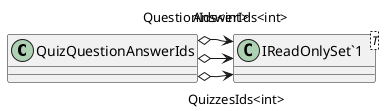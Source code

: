 @startuml
class QuizQuestionAnswerIds {
}
class "IReadOnlySet`1"<T> {
}
QuizQuestionAnswerIds o-> "QuizzesIds<int>" "IReadOnlySet`1"
QuizQuestionAnswerIds o-> "QuestionIds<int>" "IReadOnlySet`1"
QuizQuestionAnswerIds o-> "AnswerIds<int>" "IReadOnlySet`1"
@enduml
